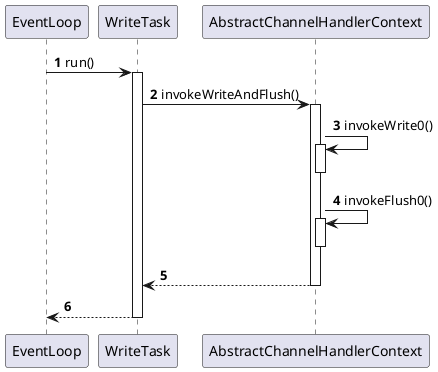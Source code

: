 @startuml
autonumber
EventLoop -> WriteTask:run()
activate WriteTask
    WriteTask -> AbstractChannelHandlerContext:invokeWriteAndFlush()
    activate AbstractChannelHandlerContext
        AbstractChannelHandlerContext -> AbstractChannelHandlerContext:invokeWrite0()
        activate AbstractChannelHandlerContext
        deactivate AbstractChannelHandlerContext
        AbstractChannelHandlerContext -> AbstractChannelHandlerContext:invokeFlush0()
        activate AbstractChannelHandlerContext
        deactivate AbstractChannelHandlerContext
    AbstractChannelHandlerContext --> WriteTask
    deactivate AbstractChannelHandlerContext
WriteTask --> EventLoop
deactivate WriteTask
@enduml